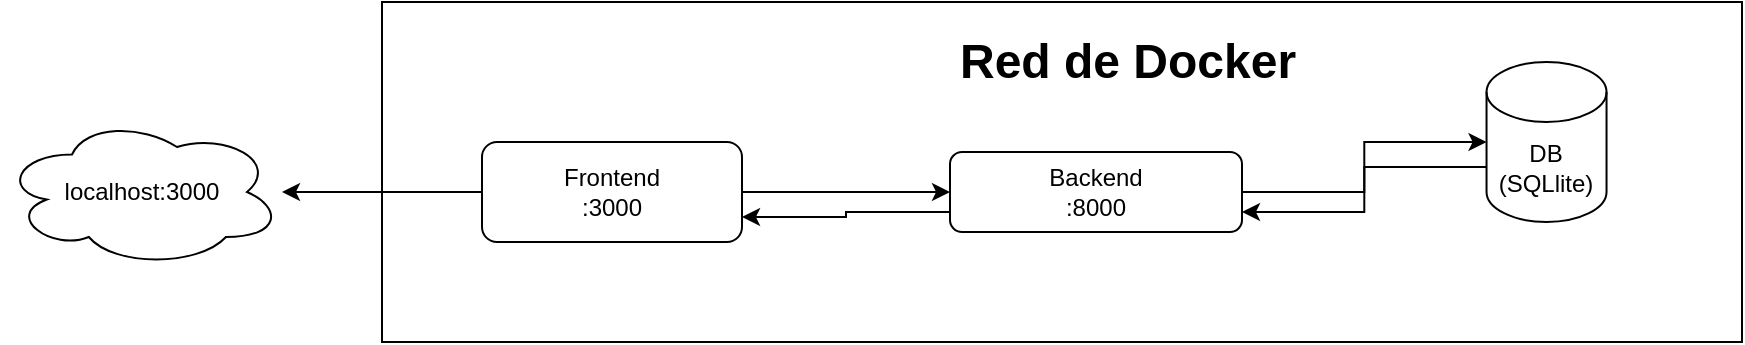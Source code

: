 <mxfile>
    <diagram id="MaSBT5AyaU7UVMBWfqG2" name="Page-1">
        <mxGraphModel dx="1881" dy="549" grid="1" gridSize="10" guides="1" tooltips="1" connect="1" arrows="1" fold="1" page="1" pageScale="1" pageWidth="827" pageHeight="1169" math="0" shadow="0">
            <root>
                <mxCell id="0"/>
                <mxCell id="1" parent="0"/>
                <mxCell id="bAe87JMfdF2V8Aoil0RT-1" value="" style="rounded=0;whiteSpace=wrap;html=1;" vertex="1" parent="1">
                    <mxGeometry x="130" y="280" width="680" height="170" as="geometry"/>
                </mxCell>
                <mxCell id="bAe87JMfdF2V8Aoil0RT-5" style="edgeStyle=orthogonalEdgeStyle;rounded=0;orthogonalLoop=1;jettySize=auto;html=1;" edge="1" parent="1" source="bAe87JMfdF2V8Aoil0RT-2" target="bAe87JMfdF2V8Aoil0RT-3">
                    <mxGeometry relative="1" as="geometry"/>
                </mxCell>
                <mxCell id="bAe87JMfdF2V8Aoil0RT-9" style="edgeStyle=orthogonalEdgeStyle;rounded=0;orthogonalLoop=1;jettySize=auto;html=1;" edge="1" parent="1" source="bAe87JMfdF2V8Aoil0RT-2" target="bAe87JMfdF2V8Aoil0RT-10">
                    <mxGeometry relative="1" as="geometry">
                        <mxPoint x="100" y="375" as="targetPoint"/>
                    </mxGeometry>
                </mxCell>
                <mxCell id="bAe87JMfdF2V8Aoil0RT-2" value="Frontend&lt;br&gt;:3000" style="rounded=1;whiteSpace=wrap;html=1;" vertex="1" parent="1">
                    <mxGeometry x="180" y="350" width="130" height="50" as="geometry"/>
                </mxCell>
                <mxCell id="bAe87JMfdF2V8Aoil0RT-6" style="edgeStyle=orthogonalEdgeStyle;rounded=0;orthogonalLoop=1;jettySize=auto;html=1;exitX=0;exitY=0.75;exitDx=0;exitDy=0;entryX=1;entryY=0.75;entryDx=0;entryDy=0;" edge="1" parent="1" source="bAe87JMfdF2V8Aoil0RT-3" target="bAe87JMfdF2V8Aoil0RT-2">
                    <mxGeometry relative="1" as="geometry"/>
                </mxCell>
                <mxCell id="bAe87JMfdF2V8Aoil0RT-7" style="edgeStyle=orthogonalEdgeStyle;rounded=0;orthogonalLoop=1;jettySize=auto;html=1;" edge="1" parent="1" source="bAe87JMfdF2V8Aoil0RT-3" target="bAe87JMfdF2V8Aoil0RT-4">
                    <mxGeometry relative="1" as="geometry"/>
                </mxCell>
                <mxCell id="bAe87JMfdF2V8Aoil0RT-3" value="Backend&lt;br&gt;:8000" style="rounded=1;whiteSpace=wrap;html=1;" vertex="1" parent="1">
                    <mxGeometry x="414" y="355" width="146" height="40" as="geometry"/>
                </mxCell>
                <mxCell id="bAe87JMfdF2V8Aoil0RT-8" style="edgeStyle=orthogonalEdgeStyle;rounded=0;orthogonalLoop=1;jettySize=auto;html=1;exitX=0;exitY=0;exitDx=0;exitDy=52.5;exitPerimeter=0;entryX=1;entryY=0.75;entryDx=0;entryDy=0;" edge="1" parent="1" source="bAe87JMfdF2V8Aoil0RT-4" target="bAe87JMfdF2V8Aoil0RT-3">
                    <mxGeometry relative="1" as="geometry"/>
                </mxCell>
                <mxCell id="bAe87JMfdF2V8Aoil0RT-4" value="DB&lt;br&gt;(SQLlite)" style="shape=cylinder3;whiteSpace=wrap;html=1;boundedLbl=1;backgroundOutline=1;size=15;" vertex="1" parent="1">
                    <mxGeometry x="682.27" y="310" width="60" height="80" as="geometry"/>
                </mxCell>
                <mxCell id="bAe87JMfdF2V8Aoil0RT-10" value="localhost:3000" style="ellipse;shape=cloud;whiteSpace=wrap;html=1;" vertex="1" parent="1">
                    <mxGeometry x="-60" y="337.5" width="140" height="75" as="geometry"/>
                </mxCell>
                <mxCell id="bAe87JMfdF2V8Aoil0RT-11" value="&lt;h1&gt;Red de Docker&lt;/h1&gt;&lt;p&gt;&lt;br&gt;&lt;/p&gt;" style="text;html=1;strokeColor=none;fillColor=none;spacing=5;spacingTop=-20;whiteSpace=wrap;overflow=hidden;rounded=0;" vertex="1" parent="1">
                    <mxGeometry x="414" y="290" width="180" height="40" as="geometry"/>
                </mxCell>
                <mxCell id="bAe87JMfdF2V8Aoil0RT-12" value="" style="shape=image;verticalLabelPosition=bottom;labelBackgroundColor=#ffffff;verticalAlign=top;aspect=fixed;imageAspect=0;image=https://storage.googleapis.com/cw-p1w5jpim0sdhkccw8gr/media/blog-images/drf-logo2.png;" vertex="1" parent="1">
                    <mxGeometry x="460.82" y="400" width="60.12" height="40" as="geometry"/>
                </mxCell>
                <mxCell id="bAe87JMfdF2V8Aoil0RT-13" value="" style="shape=image;verticalLabelPosition=bottom;labelBackgroundColor=#ffffff;verticalAlign=top;aspect=fixed;imageAspect=0;image=https://upload.wikimedia.org/wikipedia/commons/thumb/4/47/React.svg/1200px-React.svg.png;" vertex="1" parent="1">
                    <mxGeometry x="226.02" y="407" width="37.96" height="33" as="geometry"/>
                </mxCell>
                <mxCell id="bAe87JMfdF2V8Aoil0RT-14" value="" style="shape=image;verticalLabelPosition=bottom;labelBackgroundColor=#ffffff;verticalAlign=top;aspect=fixed;imageAspect=0;image=https://upload.wikimedia.org/wikipedia/commons/thumb/3/38/SQLite370.svg/1280px-SQLite370.svg.png;" vertex="1" parent="1">
                    <mxGeometry x="680.56" y="405" width="63.41" height="30" as="geometry"/>
                </mxCell>
                <mxCell id="bAe87JMfdF2V8Aoil0RT-15" value="" style="shape=image;verticalLabelPosition=bottom;labelBackgroundColor=#ffffff;verticalAlign=top;aspect=fixed;imageAspect=0;image=https://1000marcas.net/wp-content/uploads/2020/02/Docker-Logo.png;" vertex="1" parent="1">
                    <mxGeometry x="183.2" y="362.5" width="40.82" height="23" as="geometry"/>
                </mxCell>
                <mxCell id="bAe87JMfdF2V8Aoil0RT-17" value="" style="shape=image;verticalLabelPosition=bottom;labelBackgroundColor=#ffffff;verticalAlign=top;aspect=fixed;imageAspect=0;image=https://1000marcas.net/wp-content/uploads/2020/02/Docker-Logo.png;" vertex="1" parent="1">
                    <mxGeometry x="420" y="362.5" width="40.82" height="23" as="geometry"/>
                </mxCell>
            </root>
        </mxGraphModel>
    </diagram>
</mxfile>